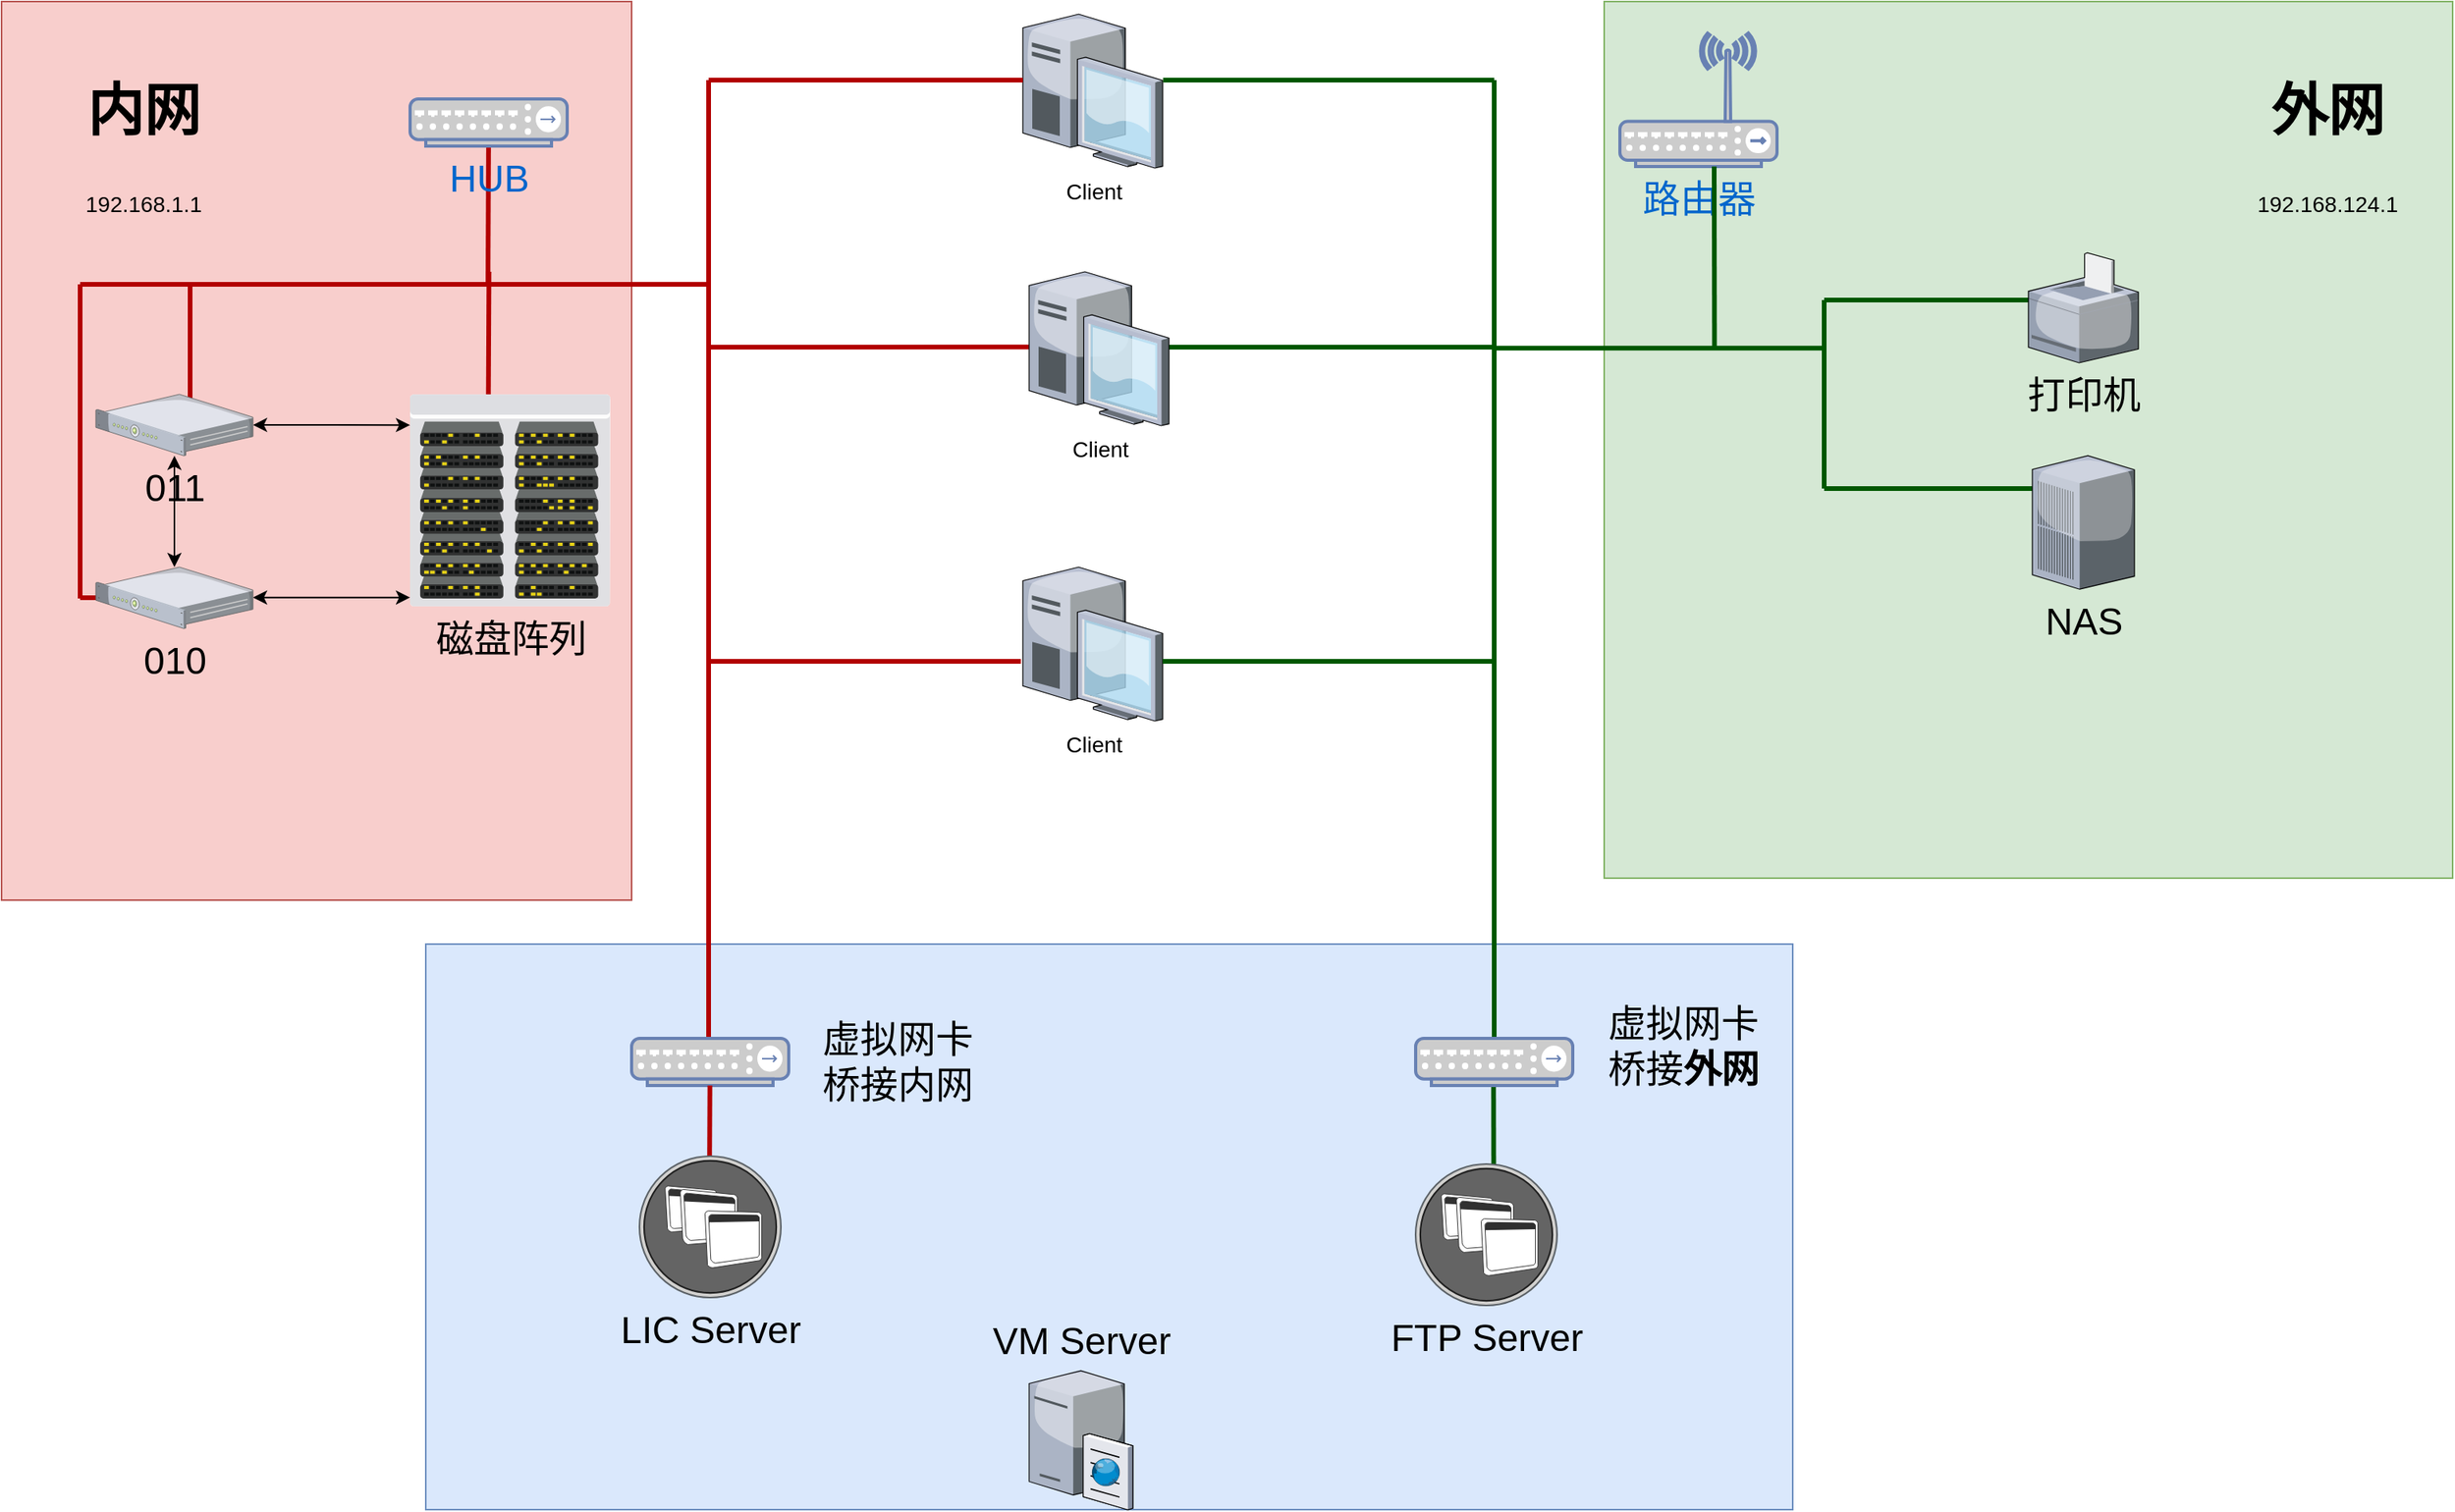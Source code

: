 <mxfile version="20.8.20" type="github">
  <diagram name="Page-1" id="e3a06f82-3646-2815-327d-82caf3d4e204">
    <mxGraphModel dx="2440" dy="1322" grid="1" gridSize="10" guides="1" tooltips="1" connect="1" arrows="1" fold="1" page="1" pageScale="1.5" pageWidth="1169" pageHeight="826" background="none" math="0" shadow="0">
      <root>
        <mxCell id="0" style=";html=1;" />
        <mxCell id="1" style=";html=1;" parent="0" />
        <mxCell id="0UCpNaX0U0LXcG72DFbN-45" value="" style="rounded=0;whiteSpace=wrap;html=1;fontSize=24;fillColor=#dae8fc;strokeColor=#6c8ebf;" vertex="1" parent="1">
          <mxGeometry x="430" y="690" width="870" height="360" as="geometry" />
        </mxCell>
        <mxCell id="6a7d8f32e03d9370-61" value="" style="whiteSpace=wrap;html=1;fillColor=#d5e8d4;fontSize=14;strokeColor=#82b366;verticalAlign=top;" parent="1" vertex="1">
          <mxGeometry x="1180" y="90" width="540" height="558" as="geometry" />
        </mxCell>
        <mxCell id="6a7d8f32e03d9370-57" value="&lt;h2&gt;&lt;br&gt;&lt;/h2&gt;" style="whiteSpace=wrap;html=1;fillColor=#f8cecc;fontSize=14;strokeColor=#b85450;verticalAlign=top;" parent="1" vertex="1">
          <mxGeometry x="160" y="90" width="401" height="572" as="geometry" />
        </mxCell>
        <mxCell id="6a7d8f32e03d9370-5" value="Client" style="verticalLabelPosition=bottom;aspect=fixed;html=1;verticalAlign=top;strokeColor=none;shape=mxgraph.citrix.desktop;fillColor=#66B2FF;gradientColor=#0066CC;fontSize=14;" parent="1" vertex="1">
          <mxGeometry x="810" y="98.0" width="89" height="98" as="geometry" />
        </mxCell>
        <mxCell id="0UCpNaX0U0LXcG72DFbN-6" value="Client" style="verticalLabelPosition=bottom;aspect=fixed;html=1;verticalAlign=top;strokeColor=none;shape=mxgraph.citrix.desktop;fillColor=#66B2FF;gradientColor=#0066CC;fontSize=14;" vertex="1" parent="1">
          <mxGeometry x="810" y="450" width="89" height="98" as="geometry" />
        </mxCell>
        <mxCell id="0UCpNaX0U0LXcG72DFbN-12" value="&lt;span style=&quot;font-size: 24px;&quot;&gt;VM Server&lt;/span&gt;" style="verticalLabelPosition=top;aspect=fixed;html=1;verticalAlign=bottom;strokeColor=none;shape=mxgraph.citrix.cache_server;fillColor=#66B2FF;gradientColor=#0066CC;fontSize=14;labelPosition=center;align=center;" vertex="1" parent="1">
          <mxGeometry x="814" y="959.5" width="65.9" height="90.5" as="geometry" />
        </mxCell>
        <mxCell id="0UCpNaX0U0LXcG72DFbN-19" style="edgeStyle=orthogonalEdgeStyle;rounded=0;orthogonalLoop=1;jettySize=auto;html=1;fontSize=24;entryX=0;entryY=0.145;entryDx=0;entryDy=0;entryPerimeter=0;startArrow=classic;startFill=1;" edge="1" parent="1" source="0UCpNaX0U0LXcG72DFbN-14" target="0UCpNaX0U0LXcG72DFbN-15">
          <mxGeometry relative="1" as="geometry" />
        </mxCell>
        <mxCell id="0UCpNaX0U0LXcG72DFbN-17" value="路由器" style="fontColor=#0066CC;verticalAlign=top;verticalLabelPosition=bottom;labelPosition=center;align=center;html=1;outlineConnect=0;fillColor=#CCCCCC;strokeColor=#6881B3;gradientColor=none;gradientDirection=north;strokeWidth=2;shape=mxgraph.networks.wireless_hub;fontSize=24;" vertex="1" parent="1">
          <mxGeometry x="1190" y="110" width="100" height="85" as="geometry" />
        </mxCell>
        <mxCell id="0UCpNaX0U0LXcG72DFbN-18" value="&lt;h2 style=&quot;border-color: var(--border-color);&quot;&gt;内网&lt;/h2&gt;&lt;div style=&quot;border-color: var(--border-color); font-size: 14px;&quot;&gt;192.168.1.1&lt;/div&gt;" style="text;html=1;align=center;verticalAlign=middle;resizable=0;points=[];autosize=1;strokeColor=none;fillColor=none;fontSize=24;" vertex="1" parent="1">
          <mxGeometry x="200" y="102" width="100" height="130" as="geometry" />
        </mxCell>
        <mxCell id="0UCpNaX0U0LXcG72DFbN-20" style="edgeStyle=orthogonalEdgeStyle;rounded=0;orthogonalLoop=1;jettySize=auto;html=1;fontSize=24;entryX=0;entryY=0.145;entryDx=0;entryDy=0;entryPerimeter=0;startArrow=classic;startFill=1;" edge="1" parent="1">
          <mxGeometry relative="1" as="geometry">
            <mxPoint x="320" y="469.35" as="sourcePoint" />
            <mxPoint x="420" y="469.35" as="targetPoint" />
          </mxGeometry>
        </mxCell>
        <mxCell id="0UCpNaX0U0LXcG72DFbN-21" style="edgeStyle=orthogonalEdgeStyle;rounded=0;orthogonalLoop=1;jettySize=auto;html=1;fontSize=24;startArrow=classic;startFill=1;" edge="1" parent="1" source="0UCpNaX0U0LXcG72DFbN-14" target="0UCpNaX0U0LXcG72DFbN-13">
          <mxGeometry relative="1" as="geometry">
            <mxPoint x="220" y="430" as="sourcePoint" />
            <mxPoint x="320" y="430" as="targetPoint" />
            <Array as="points" />
          </mxGeometry>
        </mxCell>
        <mxCell id="0UCpNaX0U0LXcG72DFbN-22" value="" style="html=1;rounded=0;fontSize=24;startArrow=none;startFill=0;endArrow=none;endFill=0;strokeWidth=3;fillColor=#e51400;strokeColor=#B20000;" edge="1" parent="1">
          <mxGeometry width="100" relative="1" as="geometry">
            <mxPoint x="210" y="270" as="sourcePoint" />
            <mxPoint x="610" y="270" as="targetPoint" />
          </mxGeometry>
        </mxCell>
        <mxCell id="0UCpNaX0U0LXcG72DFbN-23" value="" style="html=1;rounded=0;fontSize=24;startArrow=none;startFill=0;endArrow=none;endFill=0;strokeWidth=3;fillColor=#e51400;strokeColor=#B20000;" edge="1" parent="1">
          <mxGeometry width="100" relative="1" as="geometry">
            <mxPoint x="610" y="140" as="sourcePoint" />
            <mxPoint x="610" y="750" as="targetPoint" />
          </mxGeometry>
        </mxCell>
        <mxCell id="0UCpNaX0U0LXcG72DFbN-24" value="" style="html=1;rounded=0;fontSize=24;startArrow=none;startFill=0;endArrow=none;endFill=0;strokeWidth=3;fillColor=#e51400;strokeColor=#B20000;entryX=0;entryY=0.429;entryDx=0;entryDy=0;entryPerimeter=0;" edge="1" parent="1" target="6a7d8f32e03d9370-5">
          <mxGeometry width="100" relative="1" as="geometry">
            <mxPoint x="610" y="140" as="sourcePoint" />
            <mxPoint x="780" y="140" as="targetPoint" />
          </mxGeometry>
        </mxCell>
        <mxCell id="0UCpNaX0U0LXcG72DFbN-25" value="" style="html=1;rounded=0;fontSize=24;startArrow=none;startFill=0;endArrow=none;endFill=0;strokeWidth=3;fillColor=#e51400;strokeColor=#B20000;entryX=-0.001;entryY=0.489;entryDx=0;entryDy=0;entryPerimeter=0;" edge="1" parent="1" target="6a7d8f32e03d9370-4">
          <mxGeometry width="100" relative="1" as="geometry">
            <mxPoint x="610" y="310" as="sourcePoint" />
            <mxPoint x="810" y="310" as="targetPoint" />
          </mxGeometry>
        </mxCell>
        <mxCell id="0UCpNaX0U0LXcG72DFbN-26" value="" style="html=1;rounded=0;fontSize=24;startArrow=none;startFill=0;endArrow=none;endFill=0;strokeWidth=3;fillColor=#e51400;strokeColor=#B20000;entryX=-0.014;entryY=0.612;entryDx=0;entryDy=0;entryPerimeter=0;" edge="1" parent="1" target="0UCpNaX0U0LXcG72DFbN-6">
          <mxGeometry width="100" relative="1" as="geometry">
            <mxPoint x="610" y="510" as="sourcePoint" />
            <mxPoint x="770" y="500" as="targetPoint" />
          </mxGeometry>
        </mxCell>
        <mxCell id="0UCpNaX0U0LXcG72DFbN-27" value="&lt;h2 style=&quot;border-color: var(--border-color);&quot;&gt;外网&lt;/h2&gt;&lt;div style=&quot;border-color: var(--border-color); font-size: 14px;&quot;&gt;192.168.124.1&lt;/div&gt;" style="text;html=1;align=center;verticalAlign=middle;resizable=0;points=[];autosize=1;strokeColor=none;fillColor=none;fontSize=24;" vertex="1" parent="1">
          <mxGeometry x="1585" y="102" width="110" height="130" as="geometry" />
        </mxCell>
        <mxCell id="0UCpNaX0U0LXcG72DFbN-28" value="" style="html=1;rounded=0;fontSize=24;startArrow=none;startFill=0;endArrow=none;endFill=0;strokeWidth=3;fillColor=#008a00;strokeColor=#005700;" edge="1" parent="1" target="0UCpNaX0U0LXcG72DFbN-49">
          <mxGeometry width="100" relative="1" as="geometry">
            <mxPoint x="1110" y="140" as="sourcePoint" />
            <mxPoint x="1110" y="536.5" as="targetPoint" />
          </mxGeometry>
        </mxCell>
        <mxCell id="0UCpNaX0U0LXcG72DFbN-31" value="" style="html=1;rounded=0;fontSize=24;startArrow=none;startFill=0;endArrow=none;endFill=0;strokeWidth=3;fillColor=#008a00;strokeColor=#005700;entryX=1.003;entryY=0.428;entryDx=0;entryDy=0;entryPerimeter=0;" edge="1" parent="1" target="6a7d8f32e03d9370-5">
          <mxGeometry width="100" relative="1" as="geometry">
            <mxPoint x="1110" y="140" as="sourcePoint" />
            <mxPoint x="940" y="140" as="targetPoint" />
          </mxGeometry>
        </mxCell>
        <mxCell id="0UCpNaX0U0LXcG72DFbN-32" value="" style="html=1;rounded=0;fontSize=24;startArrow=none;startFill=0;endArrow=none;endFill=0;strokeWidth=3;fillColor=#008a00;strokeColor=#005700;entryX=1.003;entryY=0.428;entryDx=0;entryDy=0;entryPerimeter=0;" edge="1" parent="1">
          <mxGeometry width="100" relative="1" as="geometry">
            <mxPoint x="1110" y="310" as="sourcePoint" />
            <mxPoint x="899" y="310" as="targetPoint" />
          </mxGeometry>
        </mxCell>
        <mxCell id="0UCpNaX0U0LXcG72DFbN-33" value="" style="html=1;rounded=0;fontSize=24;startArrow=none;startFill=0;endArrow=none;endFill=0;strokeWidth=3;fillColor=#008a00;strokeColor=#005700;entryX=1.003;entryY=0.428;entryDx=0;entryDy=0;entryPerimeter=0;" edge="1" parent="1">
          <mxGeometry width="100" relative="1" as="geometry">
            <mxPoint x="1110" y="510" as="sourcePoint" />
            <mxPoint x="899" y="510" as="targetPoint" />
          </mxGeometry>
        </mxCell>
        <mxCell id="6a7d8f32e03d9370-4" value="Client" style="verticalLabelPosition=bottom;aspect=fixed;html=1;verticalAlign=top;strokeColor=none;shape=mxgraph.citrix.desktop;fillColor=#66B2FF;gradientColor=#0066CC;fontSize=14;" parent="1" vertex="1">
          <mxGeometry x="814" y="262.0" width="89" height="98" as="geometry" />
        </mxCell>
        <mxCell id="0UCpNaX0U0LXcG72DFbN-35" value="" style="html=1;rounded=0;fontSize=24;startArrow=none;startFill=0;endArrow=none;endFill=0;strokeWidth=3;fillColor=#008a00;strokeColor=#005700;entryX=1.003;entryY=0.428;entryDx=0;entryDy=0;entryPerimeter=0;" edge="1" parent="1">
          <mxGeometry width="100" relative="1" as="geometry">
            <mxPoint x="1321" y="310.66" as="sourcePoint" />
            <mxPoint x="1110" y="310.66" as="targetPoint" />
          </mxGeometry>
        </mxCell>
        <mxCell id="0UCpNaX0U0LXcG72DFbN-36" value="" style="html=1;rounded=0;fontSize=24;startArrow=none;startFill=0;endArrow=none;endFill=0;strokeWidth=3;fillColor=#008a00;strokeColor=#005700;" edge="1" parent="1">
          <mxGeometry width="100" relative="1" as="geometry">
            <mxPoint x="1320" y="400" as="sourcePoint" />
            <mxPoint x="1320" y="280" as="targetPoint" />
          </mxGeometry>
        </mxCell>
        <mxCell id="0UCpNaX0U0LXcG72DFbN-37" value="" style="html=1;rounded=0;fontSize=24;startArrow=none;startFill=0;endArrow=none;endFill=0;strokeWidth=3;fillColor=#e51400;strokeColor=#B20000;" edge="1" parent="1" source="0UCpNaX0U0LXcG72DFbN-16">
          <mxGeometry width="100" relative="1" as="geometry">
            <mxPoint x="469.58" y="200" as="sourcePoint" />
            <mxPoint x="469.58" y="270" as="targetPoint" />
          </mxGeometry>
        </mxCell>
        <mxCell id="0UCpNaX0U0LXcG72DFbN-16" value="HUB" style="fontColor=#0066CC;verticalAlign=top;verticalLabelPosition=bottom;labelPosition=center;align=center;html=1;outlineConnect=0;fillColor=#CCCCCC;strokeColor=#6881B3;gradientColor=none;gradientDirection=north;strokeWidth=2;shape=mxgraph.networks.hub;fontSize=24;" vertex="1" parent="1">
          <mxGeometry x="420" y="152.0" width="100" height="30" as="geometry" />
        </mxCell>
        <mxCell id="0UCpNaX0U0LXcG72DFbN-38" value="" style="html=1;rounded=0;fontSize=24;startArrow=none;startFill=0;endArrow=none;endFill=0;strokeWidth=3;fillColor=#e51400;strokeColor=#B20000;" edge="1" parent="1">
          <mxGeometry width="100" relative="1" as="geometry">
            <mxPoint x="280" y="270" as="sourcePoint" />
            <mxPoint x="280" y="355" as="targetPoint" />
          </mxGeometry>
        </mxCell>
        <mxCell id="0UCpNaX0U0LXcG72DFbN-14" value="011" style="verticalLabelPosition=bottom;sketch=0;aspect=fixed;html=1;verticalAlign=top;strokeColor=none;align=center;outlineConnect=0;shape=mxgraph.citrix.1u_2u_server;fontSize=24;" vertex="1" parent="1">
          <mxGeometry x="220" y="340" width="100" height="39.1" as="geometry" />
        </mxCell>
        <mxCell id="0UCpNaX0U0LXcG72DFbN-39" value="" style="html=1;rounded=0;fontSize=24;startArrow=none;startFill=0;endArrow=none;endFill=0;strokeWidth=3;fillColor=#e51400;strokeColor=#B20000;" edge="1" parent="1">
          <mxGeometry width="100" relative="1" as="geometry">
            <mxPoint x="470.21" y="262" as="sourcePoint" />
            <mxPoint x="469.79" y="350" as="targetPoint" />
          </mxGeometry>
        </mxCell>
        <mxCell id="0UCpNaX0U0LXcG72DFbN-15" value="磁盘阵列" style="verticalLabelPosition=bottom;sketch=0;aspect=fixed;html=1;verticalAlign=top;strokeColor=none;align=center;outlineConnect=0;shape=mxgraph.citrix.datacenter;fontSize=24;" vertex="1" parent="1">
          <mxGeometry x="420" y="340" width="127.5" height="135" as="geometry" />
        </mxCell>
        <mxCell id="0UCpNaX0U0LXcG72DFbN-40" value="" style="html=1;rounded=0;fontSize=24;startArrow=none;startFill=0;endArrow=none;endFill=0;strokeWidth=3;fillColor=#e51400;strokeColor=#B20000;" edge="1" parent="1">
          <mxGeometry width="100" relative="1" as="geometry">
            <mxPoint x="210" y="270" as="sourcePoint" />
            <mxPoint x="210" y="470" as="targetPoint" />
          </mxGeometry>
        </mxCell>
        <mxCell id="0UCpNaX0U0LXcG72DFbN-41" value="" style="endArrow=none;html=1;rounded=0;strokeWidth=3;fontSize=24;fillColor=#e51400;strokeColor=#B20000;" edge="1" parent="1">
          <mxGeometry width="50" height="50" relative="1" as="geometry">
            <mxPoint x="210" y="469.52" as="sourcePoint" />
            <mxPoint x="240" y="469.52" as="targetPoint" />
          </mxGeometry>
        </mxCell>
        <mxCell id="0UCpNaX0U0LXcG72DFbN-13" value="010" style="verticalLabelPosition=bottom;sketch=0;aspect=fixed;html=1;verticalAlign=top;strokeColor=none;align=center;outlineConnect=0;shape=mxgraph.citrix.1u_2u_server;fontSize=24;" vertex="1" parent="1">
          <mxGeometry x="220" y="450" width="100" height="39.1" as="geometry" />
        </mxCell>
        <mxCell id="0UCpNaX0U0LXcG72DFbN-42" value="" style="html=1;rounded=0;fontSize=24;startArrow=none;startFill=0;endArrow=none;endFill=0;strokeWidth=3;fillColor=#008a00;strokeColor=#005700;" edge="1" parent="1">
          <mxGeometry width="100" relative="1" as="geometry">
            <mxPoint x="1460.192" y="280" as="sourcePoint" />
            <mxPoint x="1320" y="280" as="targetPoint" />
          </mxGeometry>
        </mxCell>
        <mxCell id="0UCpNaX0U0LXcG72DFbN-29" value="打印机" style="verticalLabelPosition=bottom;sketch=0;aspect=fixed;html=1;verticalAlign=top;strokeColor=none;align=center;outlineConnect=0;shape=mxgraph.citrix.printer;fontSize=24;" vertex="1" parent="1">
          <mxGeometry x="1450" y="250" width="70" height="70" as="geometry" />
        </mxCell>
        <mxCell id="0UCpNaX0U0LXcG72DFbN-43" value="" style="html=1;rounded=0;fontSize=24;startArrow=none;startFill=0;endArrow=none;endFill=0;strokeWidth=3;fillColor=#008a00;strokeColor=#005700;" edge="1" parent="1">
          <mxGeometry width="100" relative="1" as="geometry">
            <mxPoint x="1460.192" y="400" as="sourcePoint" />
            <mxPoint x="1320" y="400" as="targetPoint" />
          </mxGeometry>
        </mxCell>
        <mxCell id="0UCpNaX0U0LXcG72DFbN-30" value="NAS" style="verticalLabelPosition=bottom;sketch=0;aspect=fixed;html=1;verticalAlign=top;strokeColor=none;align=center;outlineConnect=0;shape=mxgraph.citrix.pbx_server;fontSize=24;" vertex="1" parent="1">
          <mxGeometry x="1452.5" y="379.1" width="65" height="85" as="geometry" />
        </mxCell>
        <mxCell id="0UCpNaX0U0LXcG72DFbN-44" value="" style="html=1;rounded=0;fontSize=24;startArrow=none;startFill=0;endArrow=none;endFill=0;strokeWidth=3;fillColor=#008a00;strokeColor=#005700;" edge="1" parent="1">
          <mxGeometry width="100" relative="1" as="geometry">
            <mxPoint x="1250.2" y="310" as="sourcePoint" />
            <mxPoint x="1250" y="195" as="targetPoint" />
          </mxGeometry>
        </mxCell>
        <mxCell id="0UCpNaX0U0LXcG72DFbN-48" value="" style="fontColor=#0066CC;verticalAlign=top;verticalLabelPosition=bottom;labelPosition=center;align=center;html=1;outlineConnect=0;fillColor=#CCCCCC;strokeColor=#6881B3;gradientColor=none;gradientDirection=north;strokeWidth=2;shape=mxgraph.networks.hub;fontSize=24;" vertex="1" parent="1">
          <mxGeometry x="561" y="750" width="100" height="30" as="geometry" />
        </mxCell>
        <mxCell id="0UCpNaX0U0LXcG72DFbN-50" value="" style="html=1;rounded=0;fontSize=24;startArrow=none;startFill=0;endArrow=none;endFill=0;strokeWidth=3;fillColor=#e51400;strokeColor=#B20000;" edge="1" parent="1">
          <mxGeometry width="100" relative="1" as="geometry">
            <mxPoint x="610.83" y="780" as="sourcePoint" />
            <mxPoint x="610.41" y="868" as="targetPoint" />
          </mxGeometry>
        </mxCell>
        <mxCell id="0UCpNaX0U0LXcG72DFbN-46" value="LIC Server" style="verticalLabelPosition=bottom;sketch=0;aspect=fixed;html=1;verticalAlign=top;strokeColor=none;align=center;outlineConnect=0;shape=mxgraph.citrix.role_applications;fontSize=24;" vertex="1" parent="1">
          <mxGeometry x="566" y="825" width="90" height="90" as="geometry" />
        </mxCell>
        <mxCell id="0UCpNaX0U0LXcG72DFbN-51" value="" style="html=1;rounded=0;fontSize=24;startArrow=none;startFill=0;endArrow=none;endFill=0;strokeWidth=3;fillColor=#008a00;strokeColor=#005700;" edge="1" parent="1">
          <mxGeometry width="100" relative="1" as="geometry">
            <mxPoint x="1109.78" y="885" as="sourcePoint" />
            <mxPoint x="1109.58" y="770" as="targetPoint" />
          </mxGeometry>
        </mxCell>
        <mxCell id="0UCpNaX0U0LXcG72DFbN-49" value="" style="fontColor=#0066CC;verticalAlign=top;verticalLabelPosition=bottom;labelPosition=center;align=center;html=1;outlineConnect=0;fillColor=#CCCCCC;strokeColor=#6881B3;gradientColor=none;gradientDirection=north;strokeWidth=2;shape=mxgraph.networks.hub;fontSize=24;" vertex="1" parent="1">
          <mxGeometry x="1060" y="750" width="100" height="30" as="geometry" />
        </mxCell>
        <mxCell id="0UCpNaX0U0LXcG72DFbN-47" value="FTP Server" style="verticalLabelPosition=bottom;sketch=0;aspect=fixed;html=1;verticalAlign=top;strokeColor=none;align=center;outlineConnect=0;shape=mxgraph.citrix.role_applications;fontSize=24;" vertex="1" parent="1">
          <mxGeometry x="1060" y="830" width="90" height="90" as="geometry" />
        </mxCell>
        <mxCell id="0UCpNaX0U0LXcG72DFbN-52" value="虚拟网卡&lt;br&gt;桥接内网" style="text;html=1;align=center;verticalAlign=middle;resizable=0;points=[];autosize=1;strokeColor=none;fillColor=none;fontSize=24;" vertex="1" parent="1">
          <mxGeometry x="670" y="730" width="120" height="70" as="geometry" />
        </mxCell>
        <mxCell id="0UCpNaX0U0LXcG72DFbN-53" value="虚拟网卡&lt;br&gt;桥接&lt;b&gt;外网&lt;/b&gt;" style="text;html=1;align=center;verticalAlign=middle;resizable=0;points=[];autosize=1;strokeColor=none;fillColor=none;fontSize=24;" vertex="1" parent="1">
          <mxGeometry x="1170" y="720" width="120" height="70" as="geometry" />
        </mxCell>
      </root>
    </mxGraphModel>
  </diagram>
</mxfile>

